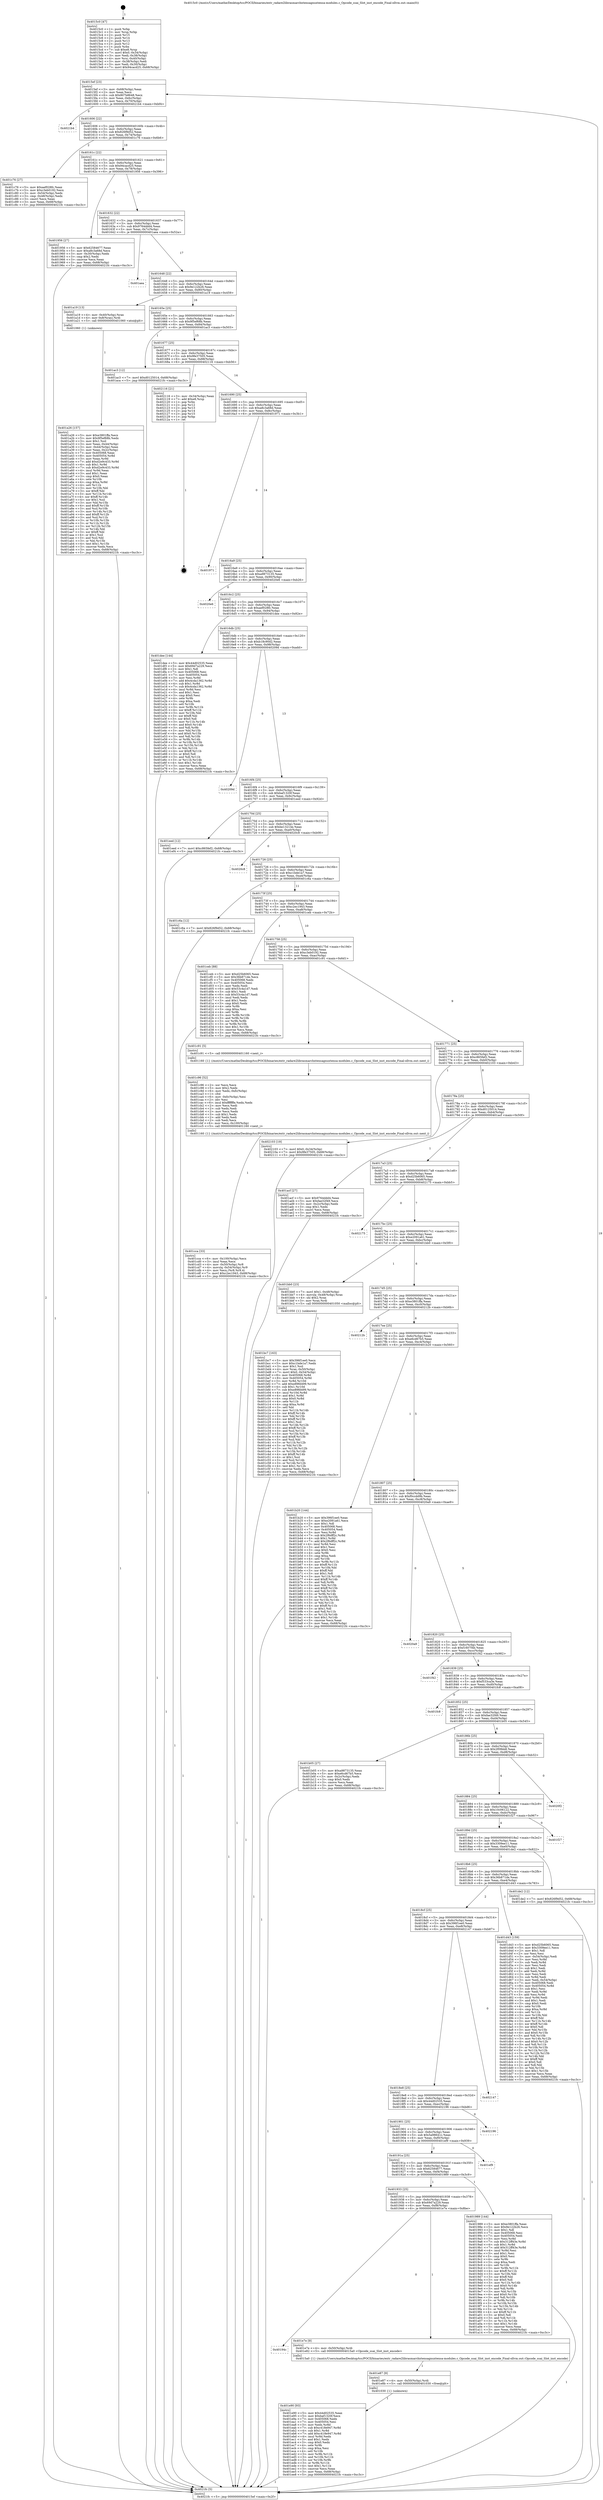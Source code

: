 digraph "0x4015c0" {
  label = "0x4015c0 (/mnt/c/Users/mathe/Desktop/tcc/POCII/binaries/extr_radare2librasmarchxtensagnuxtensa-modules.c_Opcode_ssai_Slot_inst_encode_Final-ollvm.out::main(0))"
  labelloc = "t"
  node[shape=record]

  Entry [label="",width=0.3,height=0.3,shape=circle,fillcolor=black,style=filled]
  "0x4015ef" [label="{
     0x4015ef [23]\l
     | [instrs]\l
     &nbsp;&nbsp;0x4015ef \<+3\>: mov -0x68(%rbp),%eax\l
     &nbsp;&nbsp;0x4015f2 \<+2\>: mov %eax,%ecx\l
     &nbsp;&nbsp;0x4015f4 \<+6\>: sub $0x807b8648,%ecx\l
     &nbsp;&nbsp;0x4015fa \<+3\>: mov %eax,-0x6c(%rbp)\l
     &nbsp;&nbsp;0x4015fd \<+3\>: mov %ecx,-0x70(%rbp)\l
     &nbsp;&nbsp;0x401600 \<+6\>: je 00000000004021b4 \<main+0xbf4\>\l
  }"]
  "0x4021b4" [label="{
     0x4021b4\l
  }", style=dashed]
  "0x401606" [label="{
     0x401606 [22]\l
     | [instrs]\l
     &nbsp;&nbsp;0x401606 \<+5\>: jmp 000000000040160b \<main+0x4b\>\l
     &nbsp;&nbsp;0x40160b \<+3\>: mov -0x6c(%rbp),%eax\l
     &nbsp;&nbsp;0x40160e \<+5\>: sub $0x826f9d52,%eax\l
     &nbsp;&nbsp;0x401613 \<+3\>: mov %eax,-0x74(%rbp)\l
     &nbsp;&nbsp;0x401616 \<+6\>: je 0000000000401c76 \<main+0x6b6\>\l
  }"]
  Exit [label="",width=0.3,height=0.3,shape=circle,fillcolor=black,style=filled,peripheries=2]
  "0x401c76" [label="{
     0x401c76 [27]\l
     | [instrs]\l
     &nbsp;&nbsp;0x401c76 \<+5\>: mov $0xaef028fc,%eax\l
     &nbsp;&nbsp;0x401c7b \<+5\>: mov $0xc3eb0192,%ecx\l
     &nbsp;&nbsp;0x401c80 \<+3\>: mov -0x54(%rbp),%edx\l
     &nbsp;&nbsp;0x401c83 \<+3\>: cmp -0x48(%rbp),%edx\l
     &nbsp;&nbsp;0x401c86 \<+3\>: cmovl %ecx,%eax\l
     &nbsp;&nbsp;0x401c89 \<+3\>: mov %eax,-0x68(%rbp)\l
     &nbsp;&nbsp;0x401c8c \<+5\>: jmp 00000000004021fc \<main+0xc3c\>\l
  }"]
  "0x40161c" [label="{
     0x40161c [22]\l
     | [instrs]\l
     &nbsp;&nbsp;0x40161c \<+5\>: jmp 0000000000401621 \<main+0x61\>\l
     &nbsp;&nbsp;0x401621 \<+3\>: mov -0x6c(%rbp),%eax\l
     &nbsp;&nbsp;0x401624 \<+5\>: sub $0x94cacd25,%eax\l
     &nbsp;&nbsp;0x401629 \<+3\>: mov %eax,-0x78(%rbp)\l
     &nbsp;&nbsp;0x40162c \<+6\>: je 0000000000401956 \<main+0x396\>\l
  }"]
  "0x401e90" [label="{
     0x401e90 [93]\l
     | [instrs]\l
     &nbsp;&nbsp;0x401e90 \<+5\>: mov $0x44d02535,%eax\l
     &nbsp;&nbsp;0x401e95 \<+5\>: mov $0xbaf1320f,%ecx\l
     &nbsp;&nbsp;0x401e9a \<+7\>: mov 0x405068,%edx\l
     &nbsp;&nbsp;0x401ea1 \<+7\>: mov 0x405054,%esi\l
     &nbsp;&nbsp;0x401ea8 \<+3\>: mov %edx,%r8d\l
     &nbsp;&nbsp;0x401eab \<+7\>: sub $0xc418e947,%r8d\l
     &nbsp;&nbsp;0x401eb2 \<+4\>: sub $0x1,%r8d\l
     &nbsp;&nbsp;0x401eb6 \<+7\>: add $0xc418e947,%r8d\l
     &nbsp;&nbsp;0x401ebd \<+4\>: imul %r8d,%edx\l
     &nbsp;&nbsp;0x401ec1 \<+3\>: and $0x1,%edx\l
     &nbsp;&nbsp;0x401ec4 \<+3\>: cmp $0x0,%edx\l
     &nbsp;&nbsp;0x401ec7 \<+4\>: sete %r9b\l
     &nbsp;&nbsp;0x401ecb \<+3\>: cmp $0xa,%esi\l
     &nbsp;&nbsp;0x401ece \<+4\>: setl %r10b\l
     &nbsp;&nbsp;0x401ed2 \<+3\>: mov %r9b,%r11b\l
     &nbsp;&nbsp;0x401ed5 \<+3\>: and %r10b,%r11b\l
     &nbsp;&nbsp;0x401ed8 \<+3\>: xor %r10b,%r9b\l
     &nbsp;&nbsp;0x401edb \<+3\>: or %r9b,%r11b\l
     &nbsp;&nbsp;0x401ede \<+4\>: test $0x1,%r11b\l
     &nbsp;&nbsp;0x401ee2 \<+3\>: cmovne %ecx,%eax\l
     &nbsp;&nbsp;0x401ee5 \<+3\>: mov %eax,-0x68(%rbp)\l
     &nbsp;&nbsp;0x401ee8 \<+5\>: jmp 00000000004021fc \<main+0xc3c\>\l
  }"]
  "0x401956" [label="{
     0x401956 [27]\l
     | [instrs]\l
     &nbsp;&nbsp;0x401956 \<+5\>: mov $0x62584677,%eax\l
     &nbsp;&nbsp;0x40195b \<+5\>: mov $0xa8c3a68d,%ecx\l
     &nbsp;&nbsp;0x401960 \<+3\>: mov -0x30(%rbp),%edx\l
     &nbsp;&nbsp;0x401963 \<+3\>: cmp $0x2,%edx\l
     &nbsp;&nbsp;0x401966 \<+3\>: cmovne %ecx,%eax\l
     &nbsp;&nbsp;0x401969 \<+3\>: mov %eax,-0x68(%rbp)\l
     &nbsp;&nbsp;0x40196c \<+5\>: jmp 00000000004021fc \<main+0xc3c\>\l
  }"]
  "0x401632" [label="{
     0x401632 [22]\l
     | [instrs]\l
     &nbsp;&nbsp;0x401632 \<+5\>: jmp 0000000000401637 \<main+0x77\>\l
     &nbsp;&nbsp;0x401637 \<+3\>: mov -0x6c(%rbp),%eax\l
     &nbsp;&nbsp;0x40163a \<+5\>: sub $0x9764ddd4,%eax\l
     &nbsp;&nbsp;0x40163f \<+3\>: mov %eax,-0x7c(%rbp)\l
     &nbsp;&nbsp;0x401642 \<+6\>: je 0000000000401aea \<main+0x52a\>\l
  }"]
  "0x4021fc" [label="{
     0x4021fc [5]\l
     | [instrs]\l
     &nbsp;&nbsp;0x4021fc \<+5\>: jmp 00000000004015ef \<main+0x2f\>\l
  }"]
  "0x4015c0" [label="{
     0x4015c0 [47]\l
     | [instrs]\l
     &nbsp;&nbsp;0x4015c0 \<+1\>: push %rbp\l
     &nbsp;&nbsp;0x4015c1 \<+3\>: mov %rsp,%rbp\l
     &nbsp;&nbsp;0x4015c4 \<+2\>: push %r15\l
     &nbsp;&nbsp;0x4015c6 \<+2\>: push %r14\l
     &nbsp;&nbsp;0x4015c8 \<+2\>: push %r13\l
     &nbsp;&nbsp;0x4015ca \<+2\>: push %r12\l
     &nbsp;&nbsp;0x4015cc \<+1\>: push %rbx\l
     &nbsp;&nbsp;0x4015cd \<+7\>: sub $0xe8,%rsp\l
     &nbsp;&nbsp;0x4015d4 \<+7\>: movl $0x0,-0x34(%rbp)\l
     &nbsp;&nbsp;0x4015db \<+3\>: mov %edi,-0x38(%rbp)\l
     &nbsp;&nbsp;0x4015de \<+4\>: mov %rsi,-0x40(%rbp)\l
     &nbsp;&nbsp;0x4015e2 \<+3\>: mov -0x38(%rbp),%edi\l
     &nbsp;&nbsp;0x4015e5 \<+3\>: mov %edi,-0x30(%rbp)\l
     &nbsp;&nbsp;0x4015e8 \<+7\>: movl $0x94cacd25,-0x68(%rbp)\l
  }"]
  "0x401e87" [label="{
     0x401e87 [9]\l
     | [instrs]\l
     &nbsp;&nbsp;0x401e87 \<+4\>: mov -0x50(%rbp),%rdi\l
     &nbsp;&nbsp;0x401e8b \<+5\>: call 0000000000401030 \<free@plt\>\l
     | [calls]\l
     &nbsp;&nbsp;0x401030 \{1\} (unknown)\l
  }"]
  "0x401aea" [label="{
     0x401aea\l
  }", style=dashed]
  "0x401648" [label="{
     0x401648 [22]\l
     | [instrs]\l
     &nbsp;&nbsp;0x401648 \<+5\>: jmp 000000000040164d \<main+0x8d\>\l
     &nbsp;&nbsp;0x40164d \<+3\>: mov -0x6c(%rbp),%eax\l
     &nbsp;&nbsp;0x401650 \<+5\>: sub $0x9e122b26,%eax\l
     &nbsp;&nbsp;0x401655 \<+3\>: mov %eax,-0x80(%rbp)\l
     &nbsp;&nbsp;0x401658 \<+6\>: je 0000000000401a19 \<main+0x459\>\l
  }"]
  "0x40194c" [label="{
     0x40194c\l
  }", style=dashed]
  "0x401a19" [label="{
     0x401a19 [13]\l
     | [instrs]\l
     &nbsp;&nbsp;0x401a19 \<+4\>: mov -0x40(%rbp),%rax\l
     &nbsp;&nbsp;0x401a1d \<+4\>: mov 0x8(%rax),%rdi\l
     &nbsp;&nbsp;0x401a21 \<+5\>: call 0000000000401060 \<atoi@plt\>\l
     | [calls]\l
     &nbsp;&nbsp;0x401060 \{1\} (unknown)\l
  }"]
  "0x40165e" [label="{
     0x40165e [25]\l
     | [instrs]\l
     &nbsp;&nbsp;0x40165e \<+5\>: jmp 0000000000401663 \<main+0xa3\>\l
     &nbsp;&nbsp;0x401663 \<+3\>: mov -0x6c(%rbp),%eax\l
     &nbsp;&nbsp;0x401666 \<+5\>: sub $0x9f5ef68b,%eax\l
     &nbsp;&nbsp;0x40166b \<+6\>: mov %eax,-0x84(%rbp)\l
     &nbsp;&nbsp;0x401671 \<+6\>: je 0000000000401ac3 \<main+0x503\>\l
  }"]
  "0x401e7e" [label="{
     0x401e7e [9]\l
     | [instrs]\l
     &nbsp;&nbsp;0x401e7e \<+4\>: mov -0x50(%rbp),%rdi\l
     &nbsp;&nbsp;0x401e82 \<+5\>: call 00000000004015a0 \<Opcode_ssai_Slot_inst_encode\>\l
     | [calls]\l
     &nbsp;&nbsp;0x4015a0 \{1\} (/mnt/c/Users/mathe/Desktop/tcc/POCII/binaries/extr_radare2librasmarchxtensagnuxtensa-modules.c_Opcode_ssai_Slot_inst_encode_Final-ollvm.out::Opcode_ssai_Slot_inst_encode)\l
  }"]
  "0x401ac3" [label="{
     0x401ac3 [12]\l
     | [instrs]\l
     &nbsp;&nbsp;0x401ac3 \<+7\>: movl $0xd0125014,-0x68(%rbp)\l
     &nbsp;&nbsp;0x401aca \<+5\>: jmp 00000000004021fc \<main+0xc3c\>\l
  }"]
  "0x401677" [label="{
     0x401677 [25]\l
     | [instrs]\l
     &nbsp;&nbsp;0x401677 \<+5\>: jmp 000000000040167c \<main+0xbc\>\l
     &nbsp;&nbsp;0x40167c \<+3\>: mov -0x6c(%rbp),%eax\l
     &nbsp;&nbsp;0x40167f \<+5\>: sub $0x9fe37505,%eax\l
     &nbsp;&nbsp;0x401684 \<+6\>: mov %eax,-0x88(%rbp)\l
     &nbsp;&nbsp;0x40168a \<+6\>: je 0000000000402116 \<main+0xb56\>\l
  }"]
  "0x401cca" [label="{
     0x401cca [33]\l
     | [instrs]\l
     &nbsp;&nbsp;0x401cca \<+6\>: mov -0x100(%rbp),%ecx\l
     &nbsp;&nbsp;0x401cd0 \<+3\>: imul %eax,%ecx\l
     &nbsp;&nbsp;0x401cd3 \<+4\>: mov -0x50(%rbp),%r8\l
     &nbsp;&nbsp;0x401cd7 \<+4\>: movslq -0x54(%rbp),%r9\l
     &nbsp;&nbsp;0x401cdb \<+4\>: mov %ecx,(%r8,%r9,4)\l
     &nbsp;&nbsp;0x401cdf \<+7\>: movl $0xc2ec1943,-0x68(%rbp)\l
     &nbsp;&nbsp;0x401ce6 \<+5\>: jmp 00000000004021fc \<main+0xc3c\>\l
  }"]
  "0x402116" [label="{
     0x402116 [21]\l
     | [instrs]\l
     &nbsp;&nbsp;0x402116 \<+3\>: mov -0x34(%rbp),%eax\l
     &nbsp;&nbsp;0x402119 \<+7\>: add $0xe8,%rsp\l
     &nbsp;&nbsp;0x402120 \<+1\>: pop %rbx\l
     &nbsp;&nbsp;0x402121 \<+2\>: pop %r12\l
     &nbsp;&nbsp;0x402123 \<+2\>: pop %r13\l
     &nbsp;&nbsp;0x402125 \<+2\>: pop %r14\l
     &nbsp;&nbsp;0x402127 \<+2\>: pop %r15\l
     &nbsp;&nbsp;0x402129 \<+1\>: pop %rbp\l
     &nbsp;&nbsp;0x40212a \<+1\>: ret\l
  }"]
  "0x401690" [label="{
     0x401690 [25]\l
     | [instrs]\l
     &nbsp;&nbsp;0x401690 \<+5\>: jmp 0000000000401695 \<main+0xd5\>\l
     &nbsp;&nbsp;0x401695 \<+3\>: mov -0x6c(%rbp),%eax\l
     &nbsp;&nbsp;0x401698 \<+5\>: sub $0xa8c3a68d,%eax\l
     &nbsp;&nbsp;0x40169d \<+6\>: mov %eax,-0x8c(%rbp)\l
     &nbsp;&nbsp;0x4016a3 \<+6\>: je 0000000000401971 \<main+0x3b1\>\l
  }"]
  "0x401c96" [label="{
     0x401c96 [52]\l
     | [instrs]\l
     &nbsp;&nbsp;0x401c96 \<+2\>: xor %ecx,%ecx\l
     &nbsp;&nbsp;0x401c98 \<+5\>: mov $0x2,%edx\l
     &nbsp;&nbsp;0x401c9d \<+6\>: mov %edx,-0xfc(%rbp)\l
     &nbsp;&nbsp;0x401ca3 \<+1\>: cltd\l
     &nbsp;&nbsp;0x401ca4 \<+6\>: mov -0xfc(%rbp),%esi\l
     &nbsp;&nbsp;0x401caa \<+2\>: idiv %esi\l
     &nbsp;&nbsp;0x401cac \<+6\>: imul $0xfffffffe,%edx,%edx\l
     &nbsp;&nbsp;0x401cb2 \<+2\>: mov %ecx,%edi\l
     &nbsp;&nbsp;0x401cb4 \<+2\>: sub %edx,%edi\l
     &nbsp;&nbsp;0x401cb6 \<+2\>: mov %ecx,%edx\l
     &nbsp;&nbsp;0x401cb8 \<+3\>: sub $0x1,%edx\l
     &nbsp;&nbsp;0x401cbb \<+2\>: add %edx,%edi\l
     &nbsp;&nbsp;0x401cbd \<+2\>: sub %edi,%ecx\l
     &nbsp;&nbsp;0x401cbf \<+6\>: mov %ecx,-0x100(%rbp)\l
     &nbsp;&nbsp;0x401cc5 \<+5\>: call 0000000000401160 \<next_i\>\l
     | [calls]\l
     &nbsp;&nbsp;0x401160 \{1\} (/mnt/c/Users/mathe/Desktop/tcc/POCII/binaries/extr_radare2librasmarchxtensagnuxtensa-modules.c_Opcode_ssai_Slot_inst_encode_Final-ollvm.out::next_i)\l
  }"]
  "0x401971" [label="{
     0x401971\l
  }", style=dashed]
  "0x4016a9" [label="{
     0x4016a9 [25]\l
     | [instrs]\l
     &nbsp;&nbsp;0x4016a9 \<+5\>: jmp 00000000004016ae \<main+0xee\>\l
     &nbsp;&nbsp;0x4016ae \<+3\>: mov -0x6c(%rbp),%eax\l
     &nbsp;&nbsp;0x4016b1 \<+5\>: sub $0xa9873135,%eax\l
     &nbsp;&nbsp;0x4016b6 \<+6\>: mov %eax,-0x90(%rbp)\l
     &nbsp;&nbsp;0x4016bc \<+6\>: je 00000000004020e6 \<main+0xb26\>\l
  }"]
  "0x401bc7" [label="{
     0x401bc7 [163]\l
     | [instrs]\l
     &nbsp;&nbsp;0x401bc7 \<+5\>: mov $0x396f1ee0,%ecx\l
     &nbsp;&nbsp;0x401bcc \<+5\>: mov $0xc1bde1a7,%edx\l
     &nbsp;&nbsp;0x401bd1 \<+3\>: mov $0x1,%sil\l
     &nbsp;&nbsp;0x401bd4 \<+4\>: mov %rax,-0x50(%rbp)\l
     &nbsp;&nbsp;0x401bd8 \<+7\>: movl $0x0,-0x54(%rbp)\l
     &nbsp;&nbsp;0x401bdf \<+8\>: mov 0x405068,%r8d\l
     &nbsp;&nbsp;0x401be7 \<+8\>: mov 0x405054,%r9d\l
     &nbsp;&nbsp;0x401bef \<+3\>: mov %r8d,%r10d\l
     &nbsp;&nbsp;0x401bf2 \<+7\>: add $0xe89fd499,%r10d\l
     &nbsp;&nbsp;0x401bf9 \<+4\>: sub $0x1,%r10d\l
     &nbsp;&nbsp;0x401bfd \<+7\>: sub $0xe89fd499,%r10d\l
     &nbsp;&nbsp;0x401c04 \<+4\>: imul %r10d,%r8d\l
     &nbsp;&nbsp;0x401c08 \<+4\>: and $0x1,%r8d\l
     &nbsp;&nbsp;0x401c0c \<+4\>: cmp $0x0,%r8d\l
     &nbsp;&nbsp;0x401c10 \<+4\>: sete %r11b\l
     &nbsp;&nbsp;0x401c14 \<+4\>: cmp $0xa,%r9d\l
     &nbsp;&nbsp;0x401c18 \<+3\>: setl %bl\l
     &nbsp;&nbsp;0x401c1b \<+3\>: mov %r11b,%r14b\l
     &nbsp;&nbsp;0x401c1e \<+4\>: xor $0xff,%r14b\l
     &nbsp;&nbsp;0x401c22 \<+3\>: mov %bl,%r15b\l
     &nbsp;&nbsp;0x401c25 \<+4\>: xor $0xff,%r15b\l
     &nbsp;&nbsp;0x401c29 \<+4\>: xor $0x1,%sil\l
     &nbsp;&nbsp;0x401c2d \<+3\>: mov %r14b,%r12b\l
     &nbsp;&nbsp;0x401c30 \<+4\>: and $0xff,%r12b\l
     &nbsp;&nbsp;0x401c34 \<+3\>: and %sil,%r11b\l
     &nbsp;&nbsp;0x401c37 \<+3\>: mov %r15b,%r13b\l
     &nbsp;&nbsp;0x401c3a \<+4\>: and $0xff,%r13b\l
     &nbsp;&nbsp;0x401c3e \<+3\>: and %sil,%bl\l
     &nbsp;&nbsp;0x401c41 \<+3\>: or %r11b,%r12b\l
     &nbsp;&nbsp;0x401c44 \<+3\>: or %bl,%r13b\l
     &nbsp;&nbsp;0x401c47 \<+3\>: xor %r13b,%r12b\l
     &nbsp;&nbsp;0x401c4a \<+3\>: or %r15b,%r14b\l
     &nbsp;&nbsp;0x401c4d \<+4\>: xor $0xff,%r14b\l
     &nbsp;&nbsp;0x401c51 \<+4\>: or $0x1,%sil\l
     &nbsp;&nbsp;0x401c55 \<+3\>: and %sil,%r14b\l
     &nbsp;&nbsp;0x401c58 \<+3\>: or %r14b,%r12b\l
     &nbsp;&nbsp;0x401c5b \<+4\>: test $0x1,%r12b\l
     &nbsp;&nbsp;0x401c5f \<+3\>: cmovne %edx,%ecx\l
     &nbsp;&nbsp;0x401c62 \<+3\>: mov %ecx,-0x68(%rbp)\l
     &nbsp;&nbsp;0x401c65 \<+5\>: jmp 00000000004021fc \<main+0xc3c\>\l
  }"]
  "0x4020e6" [label="{
     0x4020e6\l
  }", style=dashed]
  "0x4016c2" [label="{
     0x4016c2 [25]\l
     | [instrs]\l
     &nbsp;&nbsp;0x4016c2 \<+5\>: jmp 00000000004016c7 \<main+0x107\>\l
     &nbsp;&nbsp;0x4016c7 \<+3\>: mov -0x6c(%rbp),%eax\l
     &nbsp;&nbsp;0x4016ca \<+5\>: sub $0xaef028fc,%eax\l
     &nbsp;&nbsp;0x4016cf \<+6\>: mov %eax,-0x94(%rbp)\l
     &nbsp;&nbsp;0x4016d5 \<+6\>: je 0000000000401dee \<main+0x82e\>\l
  }"]
  "0x401a26" [label="{
     0x401a26 [157]\l
     | [instrs]\l
     &nbsp;&nbsp;0x401a26 \<+5\>: mov $0xe3801ffa,%ecx\l
     &nbsp;&nbsp;0x401a2b \<+5\>: mov $0x9f5ef68b,%edx\l
     &nbsp;&nbsp;0x401a30 \<+3\>: mov $0x1,%sil\l
     &nbsp;&nbsp;0x401a33 \<+3\>: mov %eax,-0x44(%rbp)\l
     &nbsp;&nbsp;0x401a36 \<+3\>: mov -0x44(%rbp),%eax\l
     &nbsp;&nbsp;0x401a39 \<+3\>: mov %eax,-0x2c(%rbp)\l
     &nbsp;&nbsp;0x401a3c \<+7\>: mov 0x405068,%eax\l
     &nbsp;&nbsp;0x401a43 \<+8\>: mov 0x405054,%r8d\l
     &nbsp;&nbsp;0x401a4b \<+3\>: mov %eax,%r9d\l
     &nbsp;&nbsp;0x401a4e \<+7\>: add $0xd2e9c433,%r9d\l
     &nbsp;&nbsp;0x401a55 \<+4\>: sub $0x1,%r9d\l
     &nbsp;&nbsp;0x401a59 \<+7\>: sub $0xd2e9c433,%r9d\l
     &nbsp;&nbsp;0x401a60 \<+4\>: imul %r9d,%eax\l
     &nbsp;&nbsp;0x401a64 \<+3\>: and $0x1,%eax\l
     &nbsp;&nbsp;0x401a67 \<+3\>: cmp $0x0,%eax\l
     &nbsp;&nbsp;0x401a6a \<+4\>: sete %r10b\l
     &nbsp;&nbsp;0x401a6e \<+4\>: cmp $0xa,%r8d\l
     &nbsp;&nbsp;0x401a72 \<+4\>: setl %r11b\l
     &nbsp;&nbsp;0x401a76 \<+3\>: mov %r10b,%bl\l
     &nbsp;&nbsp;0x401a79 \<+3\>: xor $0xff,%bl\l
     &nbsp;&nbsp;0x401a7c \<+3\>: mov %r11b,%r14b\l
     &nbsp;&nbsp;0x401a7f \<+4\>: xor $0xff,%r14b\l
     &nbsp;&nbsp;0x401a83 \<+4\>: xor $0x1,%sil\l
     &nbsp;&nbsp;0x401a87 \<+3\>: mov %bl,%r15b\l
     &nbsp;&nbsp;0x401a8a \<+4\>: and $0xff,%r15b\l
     &nbsp;&nbsp;0x401a8e \<+3\>: and %sil,%r10b\l
     &nbsp;&nbsp;0x401a91 \<+3\>: mov %r14b,%r12b\l
     &nbsp;&nbsp;0x401a94 \<+4\>: and $0xff,%r12b\l
     &nbsp;&nbsp;0x401a98 \<+3\>: and %sil,%r11b\l
     &nbsp;&nbsp;0x401a9b \<+3\>: or %r10b,%r15b\l
     &nbsp;&nbsp;0x401a9e \<+3\>: or %r11b,%r12b\l
     &nbsp;&nbsp;0x401aa1 \<+3\>: xor %r12b,%r15b\l
     &nbsp;&nbsp;0x401aa4 \<+3\>: or %r14b,%bl\l
     &nbsp;&nbsp;0x401aa7 \<+3\>: xor $0xff,%bl\l
     &nbsp;&nbsp;0x401aaa \<+4\>: or $0x1,%sil\l
     &nbsp;&nbsp;0x401aae \<+3\>: and %sil,%bl\l
     &nbsp;&nbsp;0x401ab1 \<+3\>: or %bl,%r15b\l
     &nbsp;&nbsp;0x401ab4 \<+4\>: test $0x1,%r15b\l
     &nbsp;&nbsp;0x401ab8 \<+3\>: cmovne %edx,%ecx\l
     &nbsp;&nbsp;0x401abb \<+3\>: mov %ecx,-0x68(%rbp)\l
     &nbsp;&nbsp;0x401abe \<+5\>: jmp 00000000004021fc \<main+0xc3c\>\l
  }"]
  "0x401dee" [label="{
     0x401dee [144]\l
     | [instrs]\l
     &nbsp;&nbsp;0x401dee \<+5\>: mov $0x44d02535,%eax\l
     &nbsp;&nbsp;0x401df3 \<+5\>: mov $0x69d7a229,%ecx\l
     &nbsp;&nbsp;0x401df8 \<+2\>: mov $0x1,%dl\l
     &nbsp;&nbsp;0x401dfa \<+7\>: mov 0x405068,%esi\l
     &nbsp;&nbsp;0x401e01 \<+7\>: mov 0x405054,%edi\l
     &nbsp;&nbsp;0x401e08 \<+3\>: mov %esi,%r8d\l
     &nbsp;&nbsp;0x401e0b \<+7\>: add $0x4cda1362,%r8d\l
     &nbsp;&nbsp;0x401e12 \<+4\>: sub $0x1,%r8d\l
     &nbsp;&nbsp;0x401e16 \<+7\>: sub $0x4cda1362,%r8d\l
     &nbsp;&nbsp;0x401e1d \<+4\>: imul %r8d,%esi\l
     &nbsp;&nbsp;0x401e21 \<+3\>: and $0x1,%esi\l
     &nbsp;&nbsp;0x401e24 \<+3\>: cmp $0x0,%esi\l
     &nbsp;&nbsp;0x401e27 \<+4\>: sete %r9b\l
     &nbsp;&nbsp;0x401e2b \<+3\>: cmp $0xa,%edi\l
     &nbsp;&nbsp;0x401e2e \<+4\>: setl %r10b\l
     &nbsp;&nbsp;0x401e32 \<+3\>: mov %r9b,%r11b\l
     &nbsp;&nbsp;0x401e35 \<+4\>: xor $0xff,%r11b\l
     &nbsp;&nbsp;0x401e39 \<+3\>: mov %r10b,%bl\l
     &nbsp;&nbsp;0x401e3c \<+3\>: xor $0xff,%bl\l
     &nbsp;&nbsp;0x401e3f \<+3\>: xor $0x0,%dl\l
     &nbsp;&nbsp;0x401e42 \<+3\>: mov %r11b,%r14b\l
     &nbsp;&nbsp;0x401e45 \<+4\>: and $0x0,%r14b\l
     &nbsp;&nbsp;0x401e49 \<+3\>: and %dl,%r9b\l
     &nbsp;&nbsp;0x401e4c \<+3\>: mov %bl,%r15b\l
     &nbsp;&nbsp;0x401e4f \<+4\>: and $0x0,%r15b\l
     &nbsp;&nbsp;0x401e53 \<+3\>: and %dl,%r10b\l
     &nbsp;&nbsp;0x401e56 \<+3\>: or %r9b,%r14b\l
     &nbsp;&nbsp;0x401e59 \<+3\>: or %r10b,%r15b\l
     &nbsp;&nbsp;0x401e5c \<+3\>: xor %r15b,%r14b\l
     &nbsp;&nbsp;0x401e5f \<+3\>: or %bl,%r11b\l
     &nbsp;&nbsp;0x401e62 \<+4\>: xor $0xff,%r11b\l
     &nbsp;&nbsp;0x401e66 \<+3\>: or $0x0,%dl\l
     &nbsp;&nbsp;0x401e69 \<+3\>: and %dl,%r11b\l
     &nbsp;&nbsp;0x401e6c \<+3\>: or %r11b,%r14b\l
     &nbsp;&nbsp;0x401e6f \<+4\>: test $0x1,%r14b\l
     &nbsp;&nbsp;0x401e73 \<+3\>: cmovne %ecx,%eax\l
     &nbsp;&nbsp;0x401e76 \<+3\>: mov %eax,-0x68(%rbp)\l
     &nbsp;&nbsp;0x401e79 \<+5\>: jmp 00000000004021fc \<main+0xc3c\>\l
  }"]
  "0x4016db" [label="{
     0x4016db [25]\l
     | [instrs]\l
     &nbsp;&nbsp;0x4016db \<+5\>: jmp 00000000004016e0 \<main+0x120\>\l
     &nbsp;&nbsp;0x4016e0 \<+3\>: mov -0x6c(%rbp),%eax\l
     &nbsp;&nbsp;0x4016e3 \<+5\>: sub $0xb18c90d2,%eax\l
     &nbsp;&nbsp;0x4016e8 \<+6\>: mov %eax,-0x98(%rbp)\l
     &nbsp;&nbsp;0x4016ee \<+6\>: je 000000000040209d \<main+0xadd\>\l
  }"]
  "0x401933" [label="{
     0x401933 [25]\l
     | [instrs]\l
     &nbsp;&nbsp;0x401933 \<+5\>: jmp 0000000000401938 \<main+0x378\>\l
     &nbsp;&nbsp;0x401938 \<+3\>: mov -0x6c(%rbp),%eax\l
     &nbsp;&nbsp;0x40193b \<+5\>: sub $0x69d7a229,%eax\l
     &nbsp;&nbsp;0x401940 \<+6\>: mov %eax,-0xf8(%rbp)\l
     &nbsp;&nbsp;0x401946 \<+6\>: je 0000000000401e7e \<main+0x8be\>\l
  }"]
  "0x40209d" [label="{
     0x40209d\l
  }", style=dashed]
  "0x4016f4" [label="{
     0x4016f4 [25]\l
     | [instrs]\l
     &nbsp;&nbsp;0x4016f4 \<+5\>: jmp 00000000004016f9 \<main+0x139\>\l
     &nbsp;&nbsp;0x4016f9 \<+3\>: mov -0x6c(%rbp),%eax\l
     &nbsp;&nbsp;0x4016fc \<+5\>: sub $0xbaf1320f,%eax\l
     &nbsp;&nbsp;0x401701 \<+6\>: mov %eax,-0x9c(%rbp)\l
     &nbsp;&nbsp;0x401707 \<+6\>: je 0000000000401eed \<main+0x92d\>\l
  }"]
  "0x401989" [label="{
     0x401989 [144]\l
     | [instrs]\l
     &nbsp;&nbsp;0x401989 \<+5\>: mov $0xe3801ffa,%eax\l
     &nbsp;&nbsp;0x40198e \<+5\>: mov $0x9e122b26,%ecx\l
     &nbsp;&nbsp;0x401993 \<+2\>: mov $0x1,%dl\l
     &nbsp;&nbsp;0x401995 \<+7\>: mov 0x405068,%esi\l
     &nbsp;&nbsp;0x40199c \<+7\>: mov 0x405054,%edi\l
     &nbsp;&nbsp;0x4019a3 \<+3\>: mov %esi,%r8d\l
     &nbsp;&nbsp;0x4019a6 \<+7\>: sub $0x312ff43e,%r8d\l
     &nbsp;&nbsp;0x4019ad \<+4\>: sub $0x1,%r8d\l
     &nbsp;&nbsp;0x4019b1 \<+7\>: add $0x312ff43e,%r8d\l
     &nbsp;&nbsp;0x4019b8 \<+4\>: imul %r8d,%esi\l
     &nbsp;&nbsp;0x4019bc \<+3\>: and $0x1,%esi\l
     &nbsp;&nbsp;0x4019bf \<+3\>: cmp $0x0,%esi\l
     &nbsp;&nbsp;0x4019c2 \<+4\>: sete %r9b\l
     &nbsp;&nbsp;0x4019c6 \<+3\>: cmp $0xa,%edi\l
     &nbsp;&nbsp;0x4019c9 \<+4\>: setl %r10b\l
     &nbsp;&nbsp;0x4019cd \<+3\>: mov %r9b,%r11b\l
     &nbsp;&nbsp;0x4019d0 \<+4\>: xor $0xff,%r11b\l
     &nbsp;&nbsp;0x4019d4 \<+3\>: mov %r10b,%bl\l
     &nbsp;&nbsp;0x4019d7 \<+3\>: xor $0xff,%bl\l
     &nbsp;&nbsp;0x4019da \<+3\>: xor $0x0,%dl\l
     &nbsp;&nbsp;0x4019dd \<+3\>: mov %r11b,%r14b\l
     &nbsp;&nbsp;0x4019e0 \<+4\>: and $0x0,%r14b\l
     &nbsp;&nbsp;0x4019e4 \<+3\>: and %dl,%r9b\l
     &nbsp;&nbsp;0x4019e7 \<+3\>: mov %bl,%r15b\l
     &nbsp;&nbsp;0x4019ea \<+4\>: and $0x0,%r15b\l
     &nbsp;&nbsp;0x4019ee \<+3\>: and %dl,%r10b\l
     &nbsp;&nbsp;0x4019f1 \<+3\>: or %r9b,%r14b\l
     &nbsp;&nbsp;0x4019f4 \<+3\>: or %r10b,%r15b\l
     &nbsp;&nbsp;0x4019f7 \<+3\>: xor %r15b,%r14b\l
     &nbsp;&nbsp;0x4019fa \<+3\>: or %bl,%r11b\l
     &nbsp;&nbsp;0x4019fd \<+4\>: xor $0xff,%r11b\l
     &nbsp;&nbsp;0x401a01 \<+3\>: or $0x0,%dl\l
     &nbsp;&nbsp;0x401a04 \<+3\>: and %dl,%r11b\l
     &nbsp;&nbsp;0x401a07 \<+3\>: or %r11b,%r14b\l
     &nbsp;&nbsp;0x401a0a \<+4\>: test $0x1,%r14b\l
     &nbsp;&nbsp;0x401a0e \<+3\>: cmovne %ecx,%eax\l
     &nbsp;&nbsp;0x401a11 \<+3\>: mov %eax,-0x68(%rbp)\l
     &nbsp;&nbsp;0x401a14 \<+5\>: jmp 00000000004021fc \<main+0xc3c\>\l
  }"]
  "0x401eed" [label="{
     0x401eed [12]\l
     | [instrs]\l
     &nbsp;&nbsp;0x401eed \<+7\>: movl $0xc865fef2,-0x68(%rbp)\l
     &nbsp;&nbsp;0x401ef4 \<+5\>: jmp 00000000004021fc \<main+0xc3c\>\l
  }"]
  "0x40170d" [label="{
     0x40170d [25]\l
     | [instrs]\l
     &nbsp;&nbsp;0x40170d \<+5\>: jmp 0000000000401712 \<main+0x152\>\l
     &nbsp;&nbsp;0x401712 \<+3\>: mov -0x6c(%rbp),%eax\l
     &nbsp;&nbsp;0x401715 \<+5\>: sub $0xbe13214e,%eax\l
     &nbsp;&nbsp;0x40171a \<+6\>: mov %eax,-0xa0(%rbp)\l
     &nbsp;&nbsp;0x401720 \<+6\>: je 00000000004020c8 \<main+0xb08\>\l
  }"]
  "0x40191a" [label="{
     0x40191a [25]\l
     | [instrs]\l
     &nbsp;&nbsp;0x40191a \<+5\>: jmp 000000000040191f \<main+0x35f\>\l
     &nbsp;&nbsp;0x40191f \<+3\>: mov -0x6c(%rbp),%eax\l
     &nbsp;&nbsp;0x401922 \<+5\>: sub $0x62584677,%eax\l
     &nbsp;&nbsp;0x401927 \<+6\>: mov %eax,-0xf4(%rbp)\l
     &nbsp;&nbsp;0x40192d \<+6\>: je 0000000000401989 \<main+0x3c9\>\l
  }"]
  "0x4020c8" [label="{
     0x4020c8\l
  }", style=dashed]
  "0x401726" [label="{
     0x401726 [25]\l
     | [instrs]\l
     &nbsp;&nbsp;0x401726 \<+5\>: jmp 000000000040172b \<main+0x16b\>\l
     &nbsp;&nbsp;0x40172b \<+3\>: mov -0x6c(%rbp),%eax\l
     &nbsp;&nbsp;0x40172e \<+5\>: sub $0xc1bde1a7,%eax\l
     &nbsp;&nbsp;0x401733 \<+6\>: mov %eax,-0xa4(%rbp)\l
     &nbsp;&nbsp;0x401739 \<+6\>: je 0000000000401c6a \<main+0x6aa\>\l
  }"]
  "0x401ef9" [label="{
     0x401ef9\l
  }", style=dashed]
  "0x401c6a" [label="{
     0x401c6a [12]\l
     | [instrs]\l
     &nbsp;&nbsp;0x401c6a \<+7\>: movl $0x826f9d52,-0x68(%rbp)\l
     &nbsp;&nbsp;0x401c71 \<+5\>: jmp 00000000004021fc \<main+0xc3c\>\l
  }"]
  "0x40173f" [label="{
     0x40173f [25]\l
     | [instrs]\l
     &nbsp;&nbsp;0x40173f \<+5\>: jmp 0000000000401744 \<main+0x184\>\l
     &nbsp;&nbsp;0x401744 \<+3\>: mov -0x6c(%rbp),%eax\l
     &nbsp;&nbsp;0x401747 \<+5\>: sub $0xc2ec1943,%eax\l
     &nbsp;&nbsp;0x40174c \<+6\>: mov %eax,-0xa8(%rbp)\l
     &nbsp;&nbsp;0x401752 \<+6\>: je 0000000000401ceb \<main+0x72b\>\l
  }"]
  "0x401901" [label="{
     0x401901 [25]\l
     | [instrs]\l
     &nbsp;&nbsp;0x401901 \<+5\>: jmp 0000000000401906 \<main+0x346\>\l
     &nbsp;&nbsp;0x401906 \<+3\>: mov -0x6c(%rbp),%eax\l
     &nbsp;&nbsp;0x401909 \<+5\>: sub $0x5a98641c,%eax\l
     &nbsp;&nbsp;0x40190e \<+6\>: mov %eax,-0xf0(%rbp)\l
     &nbsp;&nbsp;0x401914 \<+6\>: je 0000000000401ef9 \<main+0x939\>\l
  }"]
  "0x401ceb" [label="{
     0x401ceb [88]\l
     | [instrs]\l
     &nbsp;&nbsp;0x401ceb \<+5\>: mov $0xd25b6065,%eax\l
     &nbsp;&nbsp;0x401cf0 \<+5\>: mov $0x36b871de,%ecx\l
     &nbsp;&nbsp;0x401cf5 \<+7\>: mov 0x405068,%edx\l
     &nbsp;&nbsp;0x401cfc \<+7\>: mov 0x405054,%esi\l
     &nbsp;&nbsp;0x401d03 \<+2\>: mov %edx,%edi\l
     &nbsp;&nbsp;0x401d05 \<+6\>: add $0x53c4a1d7,%edi\l
     &nbsp;&nbsp;0x401d0b \<+3\>: sub $0x1,%edi\l
     &nbsp;&nbsp;0x401d0e \<+6\>: sub $0x53c4a1d7,%edi\l
     &nbsp;&nbsp;0x401d14 \<+3\>: imul %edi,%edx\l
     &nbsp;&nbsp;0x401d17 \<+3\>: and $0x1,%edx\l
     &nbsp;&nbsp;0x401d1a \<+3\>: cmp $0x0,%edx\l
     &nbsp;&nbsp;0x401d1d \<+4\>: sete %r8b\l
     &nbsp;&nbsp;0x401d21 \<+3\>: cmp $0xa,%esi\l
     &nbsp;&nbsp;0x401d24 \<+4\>: setl %r9b\l
     &nbsp;&nbsp;0x401d28 \<+3\>: mov %r8b,%r10b\l
     &nbsp;&nbsp;0x401d2b \<+3\>: and %r9b,%r10b\l
     &nbsp;&nbsp;0x401d2e \<+3\>: xor %r9b,%r8b\l
     &nbsp;&nbsp;0x401d31 \<+3\>: or %r8b,%r10b\l
     &nbsp;&nbsp;0x401d34 \<+4\>: test $0x1,%r10b\l
     &nbsp;&nbsp;0x401d38 \<+3\>: cmovne %ecx,%eax\l
     &nbsp;&nbsp;0x401d3b \<+3\>: mov %eax,-0x68(%rbp)\l
     &nbsp;&nbsp;0x401d3e \<+5\>: jmp 00000000004021fc \<main+0xc3c\>\l
  }"]
  "0x401758" [label="{
     0x401758 [25]\l
     | [instrs]\l
     &nbsp;&nbsp;0x401758 \<+5\>: jmp 000000000040175d \<main+0x19d\>\l
     &nbsp;&nbsp;0x40175d \<+3\>: mov -0x6c(%rbp),%eax\l
     &nbsp;&nbsp;0x401760 \<+5\>: sub $0xc3eb0192,%eax\l
     &nbsp;&nbsp;0x401765 \<+6\>: mov %eax,-0xac(%rbp)\l
     &nbsp;&nbsp;0x40176b \<+6\>: je 0000000000401c91 \<main+0x6d1\>\l
  }"]
  "0x402196" [label="{
     0x402196\l
  }", style=dashed]
  "0x401c91" [label="{
     0x401c91 [5]\l
     | [instrs]\l
     &nbsp;&nbsp;0x401c91 \<+5\>: call 0000000000401160 \<next_i\>\l
     | [calls]\l
     &nbsp;&nbsp;0x401160 \{1\} (/mnt/c/Users/mathe/Desktop/tcc/POCII/binaries/extr_radare2librasmarchxtensagnuxtensa-modules.c_Opcode_ssai_Slot_inst_encode_Final-ollvm.out::next_i)\l
  }"]
  "0x401771" [label="{
     0x401771 [25]\l
     | [instrs]\l
     &nbsp;&nbsp;0x401771 \<+5\>: jmp 0000000000401776 \<main+0x1b6\>\l
     &nbsp;&nbsp;0x401776 \<+3\>: mov -0x6c(%rbp),%eax\l
     &nbsp;&nbsp;0x401779 \<+5\>: sub $0xc865fef2,%eax\l
     &nbsp;&nbsp;0x40177e \<+6\>: mov %eax,-0xb0(%rbp)\l
     &nbsp;&nbsp;0x401784 \<+6\>: je 0000000000402103 \<main+0xb43\>\l
  }"]
  "0x4018e8" [label="{
     0x4018e8 [25]\l
     | [instrs]\l
     &nbsp;&nbsp;0x4018e8 \<+5\>: jmp 00000000004018ed \<main+0x32d\>\l
     &nbsp;&nbsp;0x4018ed \<+3\>: mov -0x6c(%rbp),%eax\l
     &nbsp;&nbsp;0x4018f0 \<+5\>: sub $0x44d02535,%eax\l
     &nbsp;&nbsp;0x4018f5 \<+6\>: mov %eax,-0xec(%rbp)\l
     &nbsp;&nbsp;0x4018fb \<+6\>: je 0000000000402196 \<main+0xbd6\>\l
  }"]
  "0x402103" [label="{
     0x402103 [19]\l
     | [instrs]\l
     &nbsp;&nbsp;0x402103 \<+7\>: movl $0x0,-0x34(%rbp)\l
     &nbsp;&nbsp;0x40210a \<+7\>: movl $0x9fe37505,-0x68(%rbp)\l
     &nbsp;&nbsp;0x402111 \<+5\>: jmp 00000000004021fc \<main+0xc3c\>\l
  }"]
  "0x40178a" [label="{
     0x40178a [25]\l
     | [instrs]\l
     &nbsp;&nbsp;0x40178a \<+5\>: jmp 000000000040178f \<main+0x1cf\>\l
     &nbsp;&nbsp;0x40178f \<+3\>: mov -0x6c(%rbp),%eax\l
     &nbsp;&nbsp;0x401792 \<+5\>: sub $0xd0125014,%eax\l
     &nbsp;&nbsp;0x401797 \<+6\>: mov %eax,-0xb4(%rbp)\l
     &nbsp;&nbsp;0x40179d \<+6\>: je 0000000000401acf \<main+0x50f\>\l
  }"]
  "0x402147" [label="{
     0x402147\l
  }", style=dashed]
  "0x401acf" [label="{
     0x401acf [27]\l
     | [instrs]\l
     &nbsp;&nbsp;0x401acf \<+5\>: mov $0x9764ddd4,%eax\l
     &nbsp;&nbsp;0x401ad4 \<+5\>: mov $0xfae32f49,%ecx\l
     &nbsp;&nbsp;0x401ad9 \<+3\>: mov -0x2c(%rbp),%edx\l
     &nbsp;&nbsp;0x401adc \<+3\>: cmp $0x1,%edx\l
     &nbsp;&nbsp;0x401adf \<+3\>: cmovl %ecx,%eax\l
     &nbsp;&nbsp;0x401ae2 \<+3\>: mov %eax,-0x68(%rbp)\l
     &nbsp;&nbsp;0x401ae5 \<+5\>: jmp 00000000004021fc \<main+0xc3c\>\l
  }"]
  "0x4017a3" [label="{
     0x4017a3 [25]\l
     | [instrs]\l
     &nbsp;&nbsp;0x4017a3 \<+5\>: jmp 00000000004017a8 \<main+0x1e8\>\l
     &nbsp;&nbsp;0x4017a8 \<+3\>: mov -0x6c(%rbp),%eax\l
     &nbsp;&nbsp;0x4017ab \<+5\>: sub $0xd25b6065,%eax\l
     &nbsp;&nbsp;0x4017b0 \<+6\>: mov %eax,-0xb8(%rbp)\l
     &nbsp;&nbsp;0x4017b6 \<+6\>: je 0000000000402175 \<main+0xbb5\>\l
  }"]
  "0x4018cf" [label="{
     0x4018cf [25]\l
     | [instrs]\l
     &nbsp;&nbsp;0x4018cf \<+5\>: jmp 00000000004018d4 \<main+0x314\>\l
     &nbsp;&nbsp;0x4018d4 \<+3\>: mov -0x6c(%rbp),%eax\l
     &nbsp;&nbsp;0x4018d7 \<+5\>: sub $0x396f1ee0,%eax\l
     &nbsp;&nbsp;0x4018dc \<+6\>: mov %eax,-0xe8(%rbp)\l
     &nbsp;&nbsp;0x4018e2 \<+6\>: je 0000000000402147 \<main+0xb87\>\l
  }"]
  "0x402175" [label="{
     0x402175\l
  }", style=dashed]
  "0x4017bc" [label="{
     0x4017bc [25]\l
     | [instrs]\l
     &nbsp;&nbsp;0x4017bc \<+5\>: jmp 00000000004017c1 \<main+0x201\>\l
     &nbsp;&nbsp;0x4017c1 \<+3\>: mov -0x6c(%rbp),%eax\l
     &nbsp;&nbsp;0x4017c4 \<+5\>: sub $0xe2091a61,%eax\l
     &nbsp;&nbsp;0x4017c9 \<+6\>: mov %eax,-0xbc(%rbp)\l
     &nbsp;&nbsp;0x4017cf \<+6\>: je 0000000000401bb0 \<main+0x5f0\>\l
  }"]
  "0x401d43" [label="{
     0x401d43 [159]\l
     | [instrs]\l
     &nbsp;&nbsp;0x401d43 \<+5\>: mov $0xd25b6065,%eax\l
     &nbsp;&nbsp;0x401d48 \<+5\>: mov $0x3309ee11,%ecx\l
     &nbsp;&nbsp;0x401d4d \<+2\>: mov $0x1,%dl\l
     &nbsp;&nbsp;0x401d4f \<+2\>: xor %esi,%esi\l
     &nbsp;&nbsp;0x401d51 \<+3\>: mov -0x54(%rbp),%edi\l
     &nbsp;&nbsp;0x401d54 \<+3\>: mov %esi,%r8d\l
     &nbsp;&nbsp;0x401d57 \<+3\>: sub %edi,%r8d\l
     &nbsp;&nbsp;0x401d5a \<+2\>: mov %esi,%edi\l
     &nbsp;&nbsp;0x401d5c \<+3\>: sub $0x1,%edi\l
     &nbsp;&nbsp;0x401d5f \<+3\>: add %edi,%r8d\l
     &nbsp;&nbsp;0x401d62 \<+2\>: mov %esi,%edi\l
     &nbsp;&nbsp;0x401d64 \<+3\>: sub %r8d,%edi\l
     &nbsp;&nbsp;0x401d67 \<+3\>: mov %edi,-0x54(%rbp)\l
     &nbsp;&nbsp;0x401d6a \<+7\>: mov 0x405068,%edi\l
     &nbsp;&nbsp;0x401d71 \<+8\>: mov 0x405054,%r8d\l
     &nbsp;&nbsp;0x401d79 \<+3\>: sub $0x1,%esi\l
     &nbsp;&nbsp;0x401d7c \<+3\>: mov %edi,%r9d\l
     &nbsp;&nbsp;0x401d7f \<+3\>: add %esi,%r9d\l
     &nbsp;&nbsp;0x401d82 \<+4\>: imul %r9d,%edi\l
     &nbsp;&nbsp;0x401d86 \<+3\>: and $0x1,%edi\l
     &nbsp;&nbsp;0x401d89 \<+3\>: cmp $0x0,%edi\l
     &nbsp;&nbsp;0x401d8c \<+4\>: sete %r10b\l
     &nbsp;&nbsp;0x401d90 \<+4\>: cmp $0xa,%r8d\l
     &nbsp;&nbsp;0x401d94 \<+4\>: setl %r11b\l
     &nbsp;&nbsp;0x401d98 \<+3\>: mov %r10b,%bl\l
     &nbsp;&nbsp;0x401d9b \<+3\>: xor $0xff,%bl\l
     &nbsp;&nbsp;0x401d9e \<+3\>: mov %r11b,%r14b\l
     &nbsp;&nbsp;0x401da1 \<+4\>: xor $0xff,%r14b\l
     &nbsp;&nbsp;0x401da5 \<+3\>: xor $0x0,%dl\l
     &nbsp;&nbsp;0x401da8 \<+3\>: mov %bl,%r15b\l
     &nbsp;&nbsp;0x401dab \<+4\>: and $0x0,%r15b\l
     &nbsp;&nbsp;0x401daf \<+3\>: and %dl,%r10b\l
     &nbsp;&nbsp;0x401db2 \<+3\>: mov %r14b,%r12b\l
     &nbsp;&nbsp;0x401db5 \<+4\>: and $0x0,%r12b\l
     &nbsp;&nbsp;0x401db9 \<+3\>: and %dl,%r11b\l
     &nbsp;&nbsp;0x401dbc \<+3\>: or %r10b,%r15b\l
     &nbsp;&nbsp;0x401dbf \<+3\>: or %r11b,%r12b\l
     &nbsp;&nbsp;0x401dc2 \<+3\>: xor %r12b,%r15b\l
     &nbsp;&nbsp;0x401dc5 \<+3\>: or %r14b,%bl\l
     &nbsp;&nbsp;0x401dc8 \<+3\>: xor $0xff,%bl\l
     &nbsp;&nbsp;0x401dcb \<+3\>: or $0x0,%dl\l
     &nbsp;&nbsp;0x401dce \<+2\>: and %dl,%bl\l
     &nbsp;&nbsp;0x401dd0 \<+3\>: or %bl,%r15b\l
     &nbsp;&nbsp;0x401dd3 \<+4\>: test $0x1,%r15b\l
     &nbsp;&nbsp;0x401dd7 \<+3\>: cmovne %ecx,%eax\l
     &nbsp;&nbsp;0x401dda \<+3\>: mov %eax,-0x68(%rbp)\l
     &nbsp;&nbsp;0x401ddd \<+5\>: jmp 00000000004021fc \<main+0xc3c\>\l
  }"]
  "0x401bb0" [label="{
     0x401bb0 [23]\l
     | [instrs]\l
     &nbsp;&nbsp;0x401bb0 \<+7\>: movl $0x1,-0x48(%rbp)\l
     &nbsp;&nbsp;0x401bb7 \<+4\>: movslq -0x48(%rbp),%rax\l
     &nbsp;&nbsp;0x401bbb \<+4\>: shl $0x2,%rax\l
     &nbsp;&nbsp;0x401bbf \<+3\>: mov %rax,%rdi\l
     &nbsp;&nbsp;0x401bc2 \<+5\>: call 0000000000401050 \<malloc@plt\>\l
     | [calls]\l
     &nbsp;&nbsp;0x401050 \{1\} (unknown)\l
  }"]
  "0x4017d5" [label="{
     0x4017d5 [25]\l
     | [instrs]\l
     &nbsp;&nbsp;0x4017d5 \<+5\>: jmp 00000000004017da \<main+0x21a\>\l
     &nbsp;&nbsp;0x4017da \<+3\>: mov -0x6c(%rbp),%eax\l
     &nbsp;&nbsp;0x4017dd \<+5\>: sub $0xe3801ffa,%eax\l
     &nbsp;&nbsp;0x4017e2 \<+6\>: mov %eax,-0xc0(%rbp)\l
     &nbsp;&nbsp;0x4017e8 \<+6\>: je 000000000040212b \<main+0xb6b\>\l
  }"]
  "0x4018b6" [label="{
     0x4018b6 [25]\l
     | [instrs]\l
     &nbsp;&nbsp;0x4018b6 \<+5\>: jmp 00000000004018bb \<main+0x2fb\>\l
     &nbsp;&nbsp;0x4018bb \<+3\>: mov -0x6c(%rbp),%eax\l
     &nbsp;&nbsp;0x4018be \<+5\>: sub $0x36b871de,%eax\l
     &nbsp;&nbsp;0x4018c3 \<+6\>: mov %eax,-0xe4(%rbp)\l
     &nbsp;&nbsp;0x4018c9 \<+6\>: je 0000000000401d43 \<main+0x783\>\l
  }"]
  "0x40212b" [label="{
     0x40212b\l
  }", style=dashed]
  "0x4017ee" [label="{
     0x4017ee [25]\l
     | [instrs]\l
     &nbsp;&nbsp;0x4017ee \<+5\>: jmp 00000000004017f3 \<main+0x233\>\l
     &nbsp;&nbsp;0x4017f3 \<+3\>: mov -0x6c(%rbp),%eax\l
     &nbsp;&nbsp;0x4017f6 \<+5\>: sub $0xe6cd67b5,%eax\l
     &nbsp;&nbsp;0x4017fb \<+6\>: mov %eax,-0xc4(%rbp)\l
     &nbsp;&nbsp;0x401801 \<+6\>: je 0000000000401b20 \<main+0x560\>\l
  }"]
  "0x401de2" [label="{
     0x401de2 [12]\l
     | [instrs]\l
     &nbsp;&nbsp;0x401de2 \<+7\>: movl $0x826f9d52,-0x68(%rbp)\l
     &nbsp;&nbsp;0x401de9 \<+5\>: jmp 00000000004021fc \<main+0xc3c\>\l
  }"]
  "0x401b20" [label="{
     0x401b20 [144]\l
     | [instrs]\l
     &nbsp;&nbsp;0x401b20 \<+5\>: mov $0x396f1ee0,%eax\l
     &nbsp;&nbsp;0x401b25 \<+5\>: mov $0xe2091a61,%ecx\l
     &nbsp;&nbsp;0x401b2a \<+2\>: mov $0x1,%dl\l
     &nbsp;&nbsp;0x401b2c \<+7\>: mov 0x405068,%esi\l
     &nbsp;&nbsp;0x401b33 \<+7\>: mov 0x405054,%edi\l
     &nbsp;&nbsp;0x401b3a \<+3\>: mov %esi,%r8d\l
     &nbsp;&nbsp;0x401b3d \<+7\>: sub $0x2f6dff2c,%r8d\l
     &nbsp;&nbsp;0x401b44 \<+4\>: sub $0x1,%r8d\l
     &nbsp;&nbsp;0x401b48 \<+7\>: add $0x2f6dff2c,%r8d\l
     &nbsp;&nbsp;0x401b4f \<+4\>: imul %r8d,%esi\l
     &nbsp;&nbsp;0x401b53 \<+3\>: and $0x1,%esi\l
     &nbsp;&nbsp;0x401b56 \<+3\>: cmp $0x0,%esi\l
     &nbsp;&nbsp;0x401b59 \<+4\>: sete %r9b\l
     &nbsp;&nbsp;0x401b5d \<+3\>: cmp $0xa,%edi\l
     &nbsp;&nbsp;0x401b60 \<+4\>: setl %r10b\l
     &nbsp;&nbsp;0x401b64 \<+3\>: mov %r9b,%r11b\l
     &nbsp;&nbsp;0x401b67 \<+4\>: xor $0xff,%r11b\l
     &nbsp;&nbsp;0x401b6b \<+3\>: mov %r10b,%bl\l
     &nbsp;&nbsp;0x401b6e \<+3\>: xor $0xff,%bl\l
     &nbsp;&nbsp;0x401b71 \<+3\>: xor $0x1,%dl\l
     &nbsp;&nbsp;0x401b74 \<+3\>: mov %r11b,%r14b\l
     &nbsp;&nbsp;0x401b77 \<+4\>: and $0xff,%r14b\l
     &nbsp;&nbsp;0x401b7b \<+3\>: and %dl,%r9b\l
     &nbsp;&nbsp;0x401b7e \<+3\>: mov %bl,%r15b\l
     &nbsp;&nbsp;0x401b81 \<+4\>: and $0xff,%r15b\l
     &nbsp;&nbsp;0x401b85 \<+3\>: and %dl,%r10b\l
     &nbsp;&nbsp;0x401b88 \<+3\>: or %r9b,%r14b\l
     &nbsp;&nbsp;0x401b8b \<+3\>: or %r10b,%r15b\l
     &nbsp;&nbsp;0x401b8e \<+3\>: xor %r15b,%r14b\l
     &nbsp;&nbsp;0x401b91 \<+3\>: or %bl,%r11b\l
     &nbsp;&nbsp;0x401b94 \<+4\>: xor $0xff,%r11b\l
     &nbsp;&nbsp;0x401b98 \<+3\>: or $0x1,%dl\l
     &nbsp;&nbsp;0x401b9b \<+3\>: and %dl,%r11b\l
     &nbsp;&nbsp;0x401b9e \<+3\>: or %r11b,%r14b\l
     &nbsp;&nbsp;0x401ba1 \<+4\>: test $0x1,%r14b\l
     &nbsp;&nbsp;0x401ba5 \<+3\>: cmovne %ecx,%eax\l
     &nbsp;&nbsp;0x401ba8 \<+3\>: mov %eax,-0x68(%rbp)\l
     &nbsp;&nbsp;0x401bab \<+5\>: jmp 00000000004021fc \<main+0xc3c\>\l
  }"]
  "0x401807" [label="{
     0x401807 [25]\l
     | [instrs]\l
     &nbsp;&nbsp;0x401807 \<+5\>: jmp 000000000040180c \<main+0x24c\>\l
     &nbsp;&nbsp;0x40180c \<+3\>: mov -0x6c(%rbp),%eax\l
     &nbsp;&nbsp;0x40180f \<+5\>: sub $0xf0ccdd9b,%eax\l
     &nbsp;&nbsp;0x401814 \<+6\>: mov %eax,-0xc8(%rbp)\l
     &nbsp;&nbsp;0x40181a \<+6\>: je 00000000004020a9 \<main+0xae9\>\l
  }"]
  "0x40189d" [label="{
     0x40189d [25]\l
     | [instrs]\l
     &nbsp;&nbsp;0x40189d \<+5\>: jmp 00000000004018a2 \<main+0x2e2\>\l
     &nbsp;&nbsp;0x4018a2 \<+3\>: mov -0x6c(%rbp),%eax\l
     &nbsp;&nbsp;0x4018a5 \<+5\>: sub $0x3309ee11,%eax\l
     &nbsp;&nbsp;0x4018aa \<+6\>: mov %eax,-0xe0(%rbp)\l
     &nbsp;&nbsp;0x4018b0 \<+6\>: je 0000000000401de2 \<main+0x822\>\l
  }"]
  "0x4020a9" [label="{
     0x4020a9\l
  }", style=dashed]
  "0x401820" [label="{
     0x401820 [25]\l
     | [instrs]\l
     &nbsp;&nbsp;0x401820 \<+5\>: jmp 0000000000401825 \<main+0x265\>\l
     &nbsp;&nbsp;0x401825 \<+3\>: mov -0x6c(%rbp),%eax\l
     &nbsp;&nbsp;0x401828 \<+5\>: sub $0xf1607f4b,%eax\l
     &nbsp;&nbsp;0x40182d \<+6\>: mov %eax,-0xcc(%rbp)\l
     &nbsp;&nbsp;0x401833 \<+6\>: je 0000000000401f42 \<main+0x982\>\l
  }"]
  "0x401f27" [label="{
     0x401f27\l
  }", style=dashed]
  "0x401f42" [label="{
     0x401f42\l
  }", style=dashed]
  "0x401839" [label="{
     0x401839 [25]\l
     | [instrs]\l
     &nbsp;&nbsp;0x401839 \<+5\>: jmp 000000000040183e \<main+0x27e\>\l
     &nbsp;&nbsp;0x40183e \<+3\>: mov -0x6c(%rbp),%eax\l
     &nbsp;&nbsp;0x401841 \<+5\>: sub $0xf533ca3e,%eax\l
     &nbsp;&nbsp;0x401846 \<+6\>: mov %eax,-0xd0(%rbp)\l
     &nbsp;&nbsp;0x40184c \<+6\>: je 0000000000401fc8 \<main+0xa08\>\l
  }"]
  "0x401884" [label="{
     0x401884 [25]\l
     | [instrs]\l
     &nbsp;&nbsp;0x401884 \<+5\>: jmp 0000000000401889 \<main+0x2c9\>\l
     &nbsp;&nbsp;0x401889 \<+3\>: mov -0x6c(%rbp),%eax\l
     &nbsp;&nbsp;0x40188c \<+5\>: sub $0x10c06122,%eax\l
     &nbsp;&nbsp;0x401891 \<+6\>: mov %eax,-0xdc(%rbp)\l
     &nbsp;&nbsp;0x401897 \<+6\>: je 0000000000401f27 \<main+0x967\>\l
  }"]
  "0x401fc8" [label="{
     0x401fc8\l
  }", style=dashed]
  "0x401852" [label="{
     0x401852 [25]\l
     | [instrs]\l
     &nbsp;&nbsp;0x401852 \<+5\>: jmp 0000000000401857 \<main+0x297\>\l
     &nbsp;&nbsp;0x401857 \<+3\>: mov -0x6c(%rbp),%eax\l
     &nbsp;&nbsp;0x40185a \<+5\>: sub $0xfae32f49,%eax\l
     &nbsp;&nbsp;0x40185f \<+6\>: mov %eax,-0xd4(%rbp)\l
     &nbsp;&nbsp;0x401865 \<+6\>: je 0000000000401b05 \<main+0x545\>\l
  }"]
  "0x4020f2" [label="{
     0x4020f2\l
  }", style=dashed]
  "0x401b05" [label="{
     0x401b05 [27]\l
     | [instrs]\l
     &nbsp;&nbsp;0x401b05 \<+5\>: mov $0xa9873135,%eax\l
     &nbsp;&nbsp;0x401b0a \<+5\>: mov $0xe6cd67b5,%ecx\l
     &nbsp;&nbsp;0x401b0f \<+3\>: mov -0x2c(%rbp),%edx\l
     &nbsp;&nbsp;0x401b12 \<+3\>: cmp $0x0,%edx\l
     &nbsp;&nbsp;0x401b15 \<+3\>: cmove %ecx,%eax\l
     &nbsp;&nbsp;0x401b18 \<+3\>: mov %eax,-0x68(%rbp)\l
     &nbsp;&nbsp;0x401b1b \<+5\>: jmp 00000000004021fc \<main+0xc3c\>\l
  }"]
  "0x40186b" [label="{
     0x40186b [25]\l
     | [instrs]\l
     &nbsp;&nbsp;0x40186b \<+5\>: jmp 0000000000401870 \<main+0x2b0\>\l
     &nbsp;&nbsp;0x401870 \<+3\>: mov -0x6c(%rbp),%eax\l
     &nbsp;&nbsp;0x401873 \<+5\>: sub $0x2f09bb8,%eax\l
     &nbsp;&nbsp;0x401878 \<+6\>: mov %eax,-0xd8(%rbp)\l
     &nbsp;&nbsp;0x40187e \<+6\>: je 00000000004020f2 \<main+0xb32\>\l
  }"]
  Entry -> "0x4015c0" [label=" 1"]
  "0x4015ef" -> "0x4021b4" [label=" 0"]
  "0x4015ef" -> "0x401606" [label=" 20"]
  "0x402116" -> Exit [label=" 1"]
  "0x401606" -> "0x401c76" [label=" 2"]
  "0x401606" -> "0x40161c" [label=" 18"]
  "0x402103" -> "0x4021fc" [label=" 1"]
  "0x40161c" -> "0x401956" [label=" 1"]
  "0x40161c" -> "0x401632" [label=" 17"]
  "0x401956" -> "0x4021fc" [label=" 1"]
  "0x4015c0" -> "0x4015ef" [label=" 1"]
  "0x4021fc" -> "0x4015ef" [label=" 19"]
  "0x401eed" -> "0x4021fc" [label=" 1"]
  "0x401632" -> "0x401aea" [label=" 0"]
  "0x401632" -> "0x401648" [label=" 17"]
  "0x401e90" -> "0x4021fc" [label=" 1"]
  "0x401648" -> "0x401a19" [label=" 1"]
  "0x401648" -> "0x40165e" [label=" 16"]
  "0x401e87" -> "0x401e90" [label=" 1"]
  "0x40165e" -> "0x401ac3" [label=" 1"]
  "0x40165e" -> "0x401677" [label=" 15"]
  "0x401e7e" -> "0x401e87" [label=" 1"]
  "0x401677" -> "0x402116" [label=" 1"]
  "0x401677" -> "0x401690" [label=" 14"]
  "0x401933" -> "0x401e7e" [label=" 1"]
  "0x401690" -> "0x401971" [label=" 0"]
  "0x401690" -> "0x4016a9" [label=" 14"]
  "0x401933" -> "0x40194c" [label=" 0"]
  "0x4016a9" -> "0x4020e6" [label=" 0"]
  "0x4016a9" -> "0x4016c2" [label=" 14"]
  "0x401dee" -> "0x4021fc" [label=" 1"]
  "0x4016c2" -> "0x401dee" [label=" 1"]
  "0x4016c2" -> "0x4016db" [label=" 13"]
  "0x401de2" -> "0x4021fc" [label=" 1"]
  "0x4016db" -> "0x40209d" [label=" 0"]
  "0x4016db" -> "0x4016f4" [label=" 13"]
  "0x401d43" -> "0x4021fc" [label=" 1"]
  "0x4016f4" -> "0x401eed" [label=" 1"]
  "0x4016f4" -> "0x40170d" [label=" 12"]
  "0x401ceb" -> "0x4021fc" [label=" 1"]
  "0x40170d" -> "0x4020c8" [label=" 0"]
  "0x40170d" -> "0x401726" [label=" 12"]
  "0x401c96" -> "0x401cca" [label=" 1"]
  "0x401726" -> "0x401c6a" [label=" 1"]
  "0x401726" -> "0x40173f" [label=" 11"]
  "0x401c91" -> "0x401c96" [label=" 1"]
  "0x40173f" -> "0x401ceb" [label=" 1"]
  "0x40173f" -> "0x401758" [label=" 10"]
  "0x401c6a" -> "0x4021fc" [label=" 1"]
  "0x401758" -> "0x401c91" [label=" 1"]
  "0x401758" -> "0x401771" [label=" 9"]
  "0x401bc7" -> "0x4021fc" [label=" 1"]
  "0x401771" -> "0x402103" [label=" 1"]
  "0x401771" -> "0x40178a" [label=" 8"]
  "0x401b20" -> "0x4021fc" [label=" 1"]
  "0x40178a" -> "0x401acf" [label=" 1"]
  "0x40178a" -> "0x4017a3" [label=" 7"]
  "0x401b05" -> "0x4021fc" [label=" 1"]
  "0x4017a3" -> "0x402175" [label=" 0"]
  "0x4017a3" -> "0x4017bc" [label=" 7"]
  "0x401ac3" -> "0x4021fc" [label=" 1"]
  "0x4017bc" -> "0x401bb0" [label=" 1"]
  "0x4017bc" -> "0x4017d5" [label=" 6"]
  "0x401a26" -> "0x4021fc" [label=" 1"]
  "0x4017d5" -> "0x40212b" [label=" 0"]
  "0x4017d5" -> "0x4017ee" [label=" 6"]
  "0x401989" -> "0x4021fc" [label=" 1"]
  "0x4017ee" -> "0x401b20" [label=" 1"]
  "0x4017ee" -> "0x401807" [label=" 5"]
  "0x40191a" -> "0x401933" [label=" 1"]
  "0x401807" -> "0x4020a9" [label=" 0"]
  "0x401807" -> "0x401820" [label=" 5"]
  "0x401cca" -> "0x4021fc" [label=" 1"]
  "0x401820" -> "0x401f42" [label=" 0"]
  "0x401820" -> "0x401839" [label=" 5"]
  "0x401901" -> "0x40191a" [label=" 2"]
  "0x401839" -> "0x401fc8" [label=" 0"]
  "0x401839" -> "0x401852" [label=" 5"]
  "0x401c76" -> "0x4021fc" [label=" 2"]
  "0x401852" -> "0x401b05" [label=" 1"]
  "0x401852" -> "0x40186b" [label=" 4"]
  "0x4018e8" -> "0x401901" [label=" 2"]
  "0x40186b" -> "0x4020f2" [label=" 0"]
  "0x40186b" -> "0x401884" [label=" 4"]
  "0x401901" -> "0x401ef9" [label=" 0"]
  "0x401884" -> "0x401f27" [label=" 0"]
  "0x401884" -> "0x40189d" [label=" 4"]
  "0x40191a" -> "0x401989" [label=" 1"]
  "0x40189d" -> "0x401de2" [label=" 1"]
  "0x40189d" -> "0x4018b6" [label=" 3"]
  "0x401a19" -> "0x401a26" [label=" 1"]
  "0x4018b6" -> "0x401d43" [label=" 1"]
  "0x4018b6" -> "0x4018cf" [label=" 2"]
  "0x401acf" -> "0x4021fc" [label=" 1"]
  "0x4018cf" -> "0x402147" [label=" 0"]
  "0x4018cf" -> "0x4018e8" [label=" 2"]
  "0x401bb0" -> "0x401bc7" [label=" 1"]
  "0x4018e8" -> "0x402196" [label=" 0"]
}
